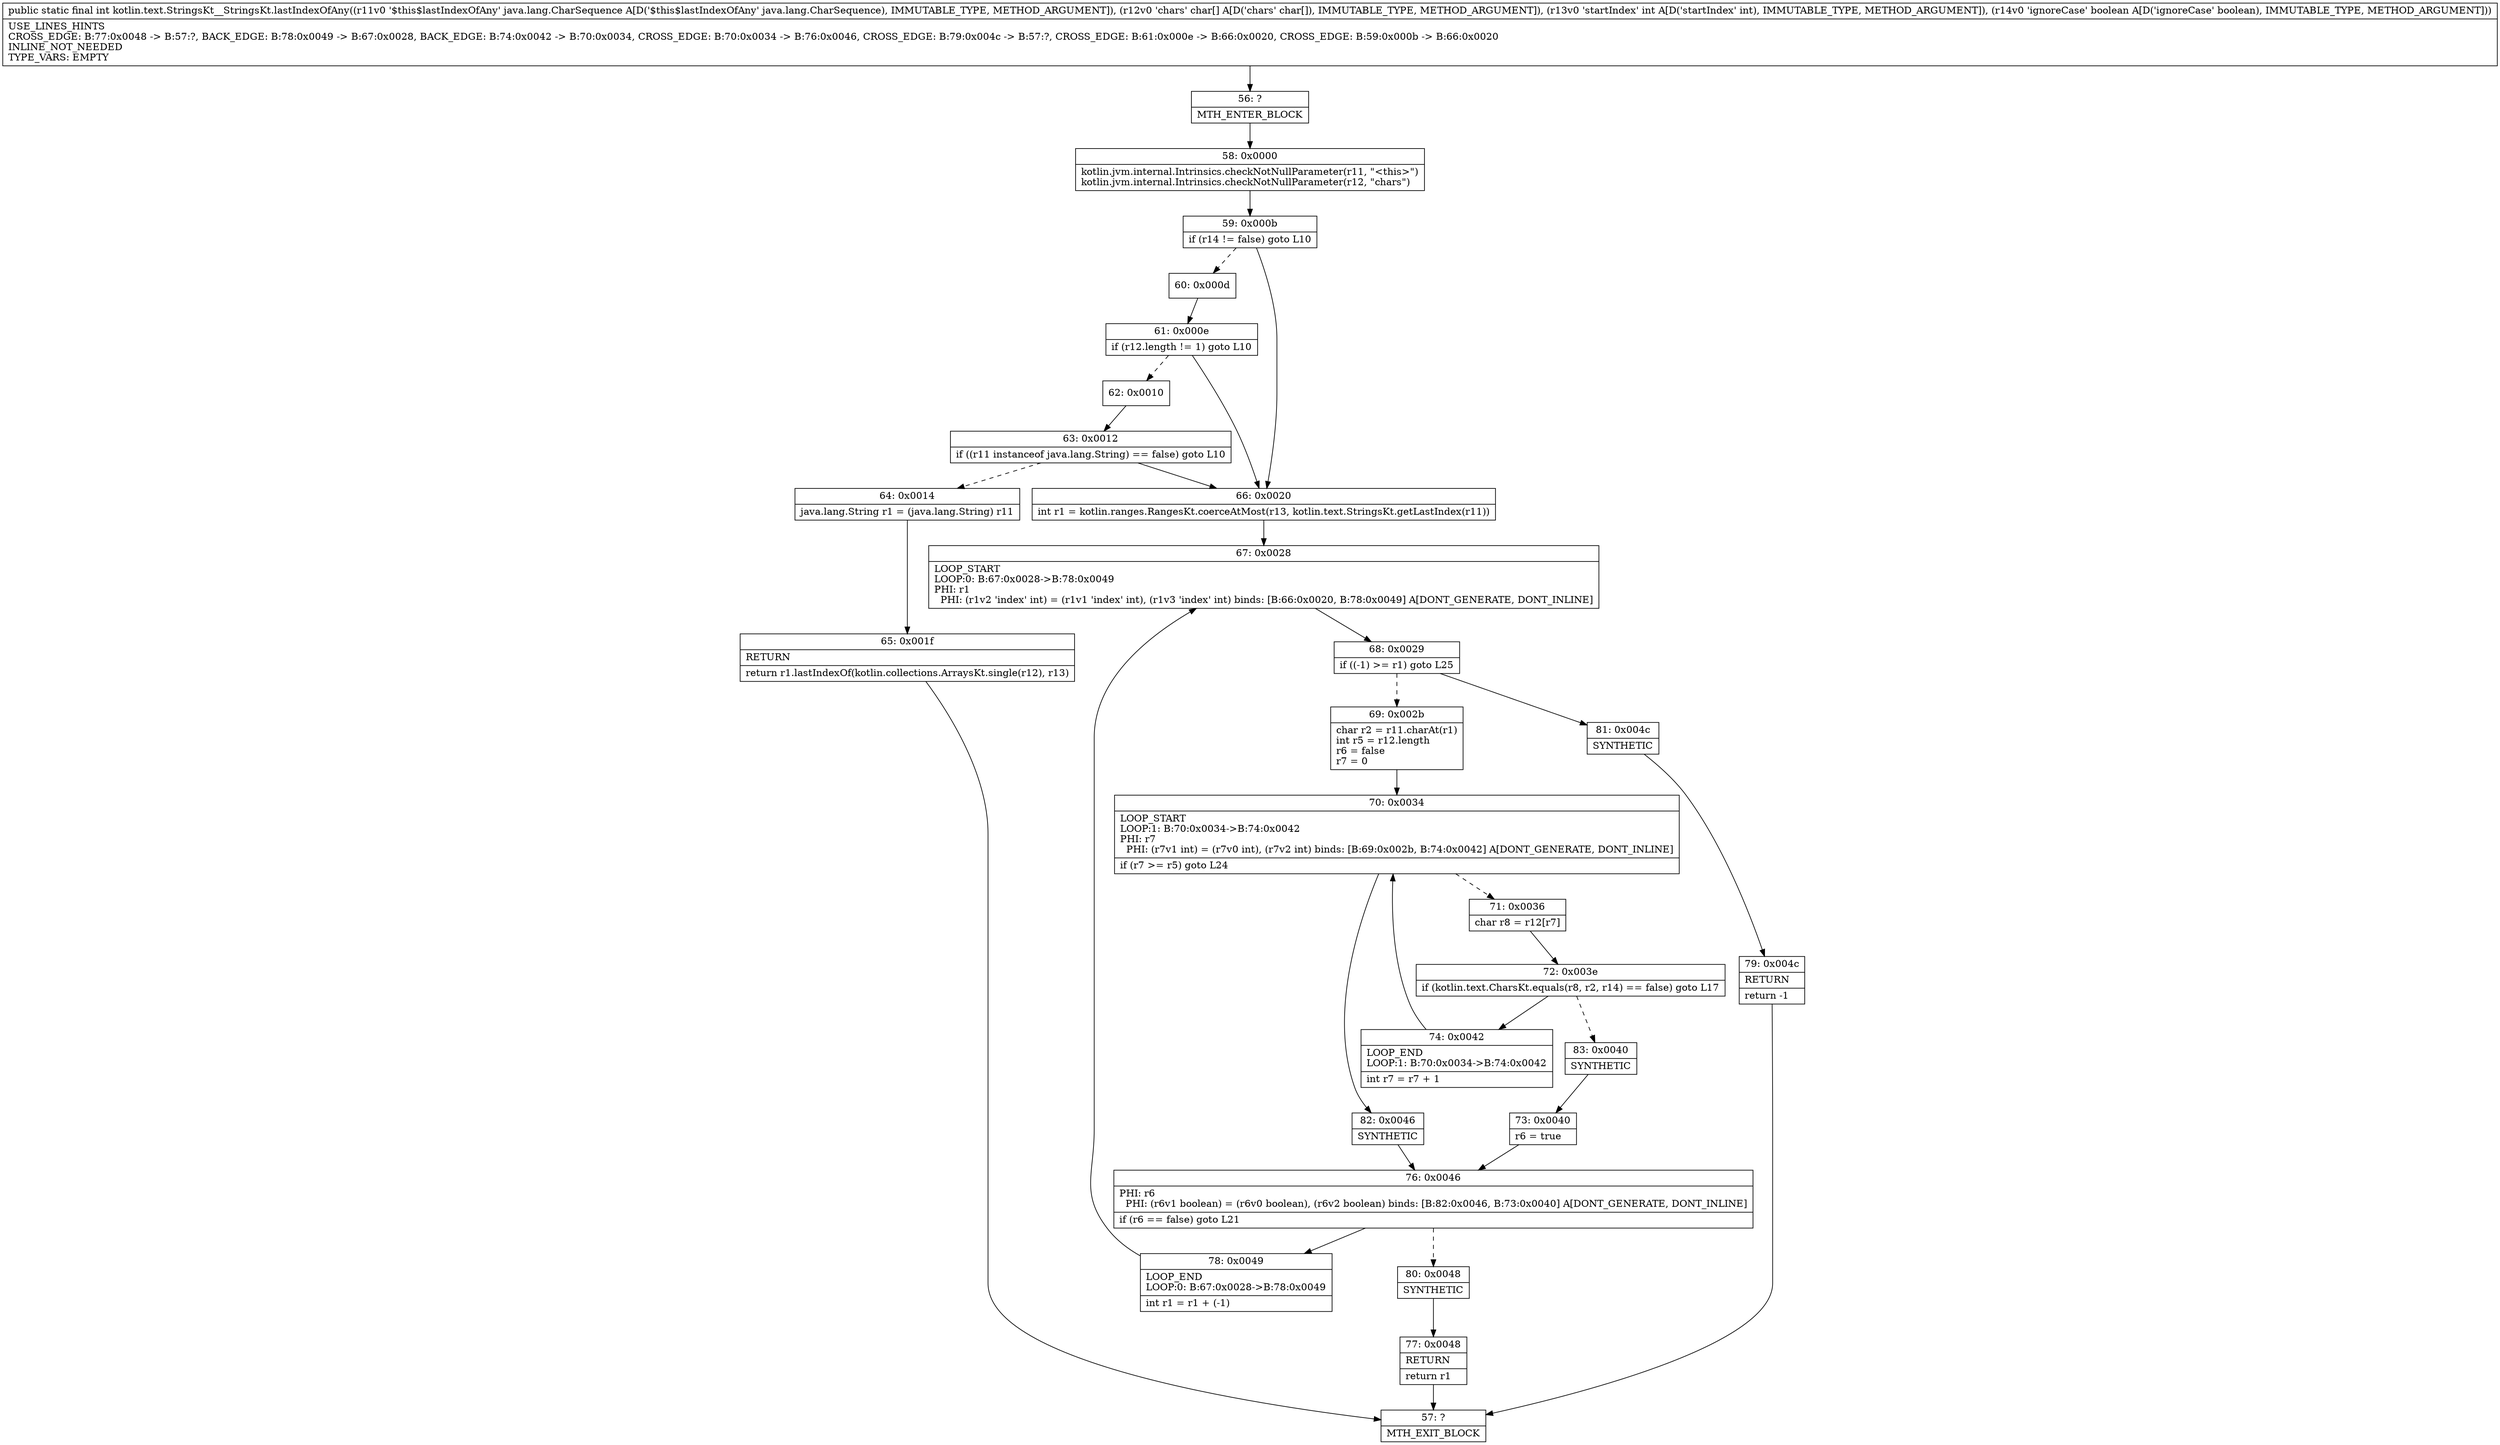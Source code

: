 digraph "CFG forkotlin.text.StringsKt__StringsKt.lastIndexOfAny(Ljava\/lang\/CharSequence;[CIZ)I" {
Node_56 [shape=record,label="{56\:\ ?|MTH_ENTER_BLOCK\l}"];
Node_58 [shape=record,label="{58\:\ 0x0000|kotlin.jvm.internal.Intrinsics.checkNotNullParameter(r11, \"\<this\>\")\lkotlin.jvm.internal.Intrinsics.checkNotNullParameter(r12, \"chars\")\l}"];
Node_59 [shape=record,label="{59\:\ 0x000b|if (r14 != false) goto L10\l}"];
Node_60 [shape=record,label="{60\:\ 0x000d}"];
Node_61 [shape=record,label="{61\:\ 0x000e|if (r12.length != 1) goto L10\l}"];
Node_62 [shape=record,label="{62\:\ 0x0010}"];
Node_63 [shape=record,label="{63\:\ 0x0012|if ((r11 instanceof java.lang.String) == false) goto L10\l}"];
Node_64 [shape=record,label="{64\:\ 0x0014|java.lang.String r1 = (java.lang.String) r11\l}"];
Node_65 [shape=record,label="{65\:\ 0x001f|RETURN\l|return r1.lastIndexOf(kotlin.collections.ArraysKt.single(r12), r13)\l}"];
Node_57 [shape=record,label="{57\:\ ?|MTH_EXIT_BLOCK\l}"];
Node_66 [shape=record,label="{66\:\ 0x0020|int r1 = kotlin.ranges.RangesKt.coerceAtMost(r13, kotlin.text.StringsKt.getLastIndex(r11))\l}"];
Node_67 [shape=record,label="{67\:\ 0x0028|LOOP_START\lLOOP:0: B:67:0x0028\-\>B:78:0x0049\lPHI: r1 \l  PHI: (r1v2 'index' int) = (r1v1 'index' int), (r1v3 'index' int) binds: [B:66:0x0020, B:78:0x0049] A[DONT_GENERATE, DONT_INLINE]\l}"];
Node_68 [shape=record,label="{68\:\ 0x0029|if ((\-1) \>= r1) goto L25\l}"];
Node_69 [shape=record,label="{69\:\ 0x002b|char r2 = r11.charAt(r1)\lint r5 = r12.length\lr6 = false\lr7 = 0\l}"];
Node_70 [shape=record,label="{70\:\ 0x0034|LOOP_START\lLOOP:1: B:70:0x0034\-\>B:74:0x0042\lPHI: r7 \l  PHI: (r7v1 int) = (r7v0 int), (r7v2 int) binds: [B:69:0x002b, B:74:0x0042] A[DONT_GENERATE, DONT_INLINE]\l|if (r7 \>= r5) goto L24\l}"];
Node_71 [shape=record,label="{71\:\ 0x0036|char r8 = r12[r7]\l}"];
Node_72 [shape=record,label="{72\:\ 0x003e|if (kotlin.text.CharsKt.equals(r8, r2, r14) == false) goto L17\l}"];
Node_74 [shape=record,label="{74\:\ 0x0042|LOOP_END\lLOOP:1: B:70:0x0034\-\>B:74:0x0042\l|int r7 = r7 + 1\l}"];
Node_83 [shape=record,label="{83\:\ 0x0040|SYNTHETIC\l}"];
Node_73 [shape=record,label="{73\:\ 0x0040|r6 = true\l}"];
Node_76 [shape=record,label="{76\:\ 0x0046|PHI: r6 \l  PHI: (r6v1 boolean) = (r6v0 boolean), (r6v2 boolean) binds: [B:82:0x0046, B:73:0x0040] A[DONT_GENERATE, DONT_INLINE]\l|if (r6 == false) goto L21\l}"];
Node_78 [shape=record,label="{78\:\ 0x0049|LOOP_END\lLOOP:0: B:67:0x0028\-\>B:78:0x0049\l|int r1 = r1 + (\-1)\l}"];
Node_80 [shape=record,label="{80\:\ 0x0048|SYNTHETIC\l}"];
Node_77 [shape=record,label="{77\:\ 0x0048|RETURN\l|return r1\l}"];
Node_82 [shape=record,label="{82\:\ 0x0046|SYNTHETIC\l}"];
Node_81 [shape=record,label="{81\:\ 0x004c|SYNTHETIC\l}"];
Node_79 [shape=record,label="{79\:\ 0x004c|RETURN\l|return \-1\l}"];
MethodNode[shape=record,label="{public static final int kotlin.text.StringsKt__StringsKt.lastIndexOfAny((r11v0 '$this$lastIndexOfAny' java.lang.CharSequence A[D('$this$lastIndexOfAny' java.lang.CharSequence), IMMUTABLE_TYPE, METHOD_ARGUMENT]), (r12v0 'chars' char[] A[D('chars' char[]), IMMUTABLE_TYPE, METHOD_ARGUMENT]), (r13v0 'startIndex' int A[D('startIndex' int), IMMUTABLE_TYPE, METHOD_ARGUMENT]), (r14v0 'ignoreCase' boolean A[D('ignoreCase' boolean), IMMUTABLE_TYPE, METHOD_ARGUMENT]))  | USE_LINES_HINTS\lCROSS_EDGE: B:77:0x0048 \-\> B:57:?, BACK_EDGE: B:78:0x0049 \-\> B:67:0x0028, BACK_EDGE: B:74:0x0042 \-\> B:70:0x0034, CROSS_EDGE: B:70:0x0034 \-\> B:76:0x0046, CROSS_EDGE: B:79:0x004c \-\> B:57:?, CROSS_EDGE: B:61:0x000e \-\> B:66:0x0020, CROSS_EDGE: B:59:0x000b \-\> B:66:0x0020\lINLINE_NOT_NEEDED\lTYPE_VARS: EMPTY\l}"];
MethodNode -> Node_56;Node_56 -> Node_58;
Node_58 -> Node_59;
Node_59 -> Node_60[style=dashed];
Node_59 -> Node_66;
Node_60 -> Node_61;
Node_61 -> Node_62[style=dashed];
Node_61 -> Node_66;
Node_62 -> Node_63;
Node_63 -> Node_64[style=dashed];
Node_63 -> Node_66;
Node_64 -> Node_65;
Node_65 -> Node_57;
Node_66 -> Node_67;
Node_67 -> Node_68;
Node_68 -> Node_69[style=dashed];
Node_68 -> Node_81;
Node_69 -> Node_70;
Node_70 -> Node_71[style=dashed];
Node_70 -> Node_82;
Node_71 -> Node_72;
Node_72 -> Node_74;
Node_72 -> Node_83[style=dashed];
Node_74 -> Node_70;
Node_83 -> Node_73;
Node_73 -> Node_76;
Node_76 -> Node_78;
Node_76 -> Node_80[style=dashed];
Node_78 -> Node_67;
Node_80 -> Node_77;
Node_77 -> Node_57;
Node_82 -> Node_76;
Node_81 -> Node_79;
Node_79 -> Node_57;
}

